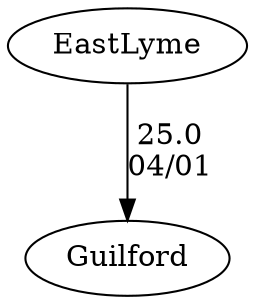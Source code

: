 digraph boys2eightsEastLyme {Guilford [URL="boys2eightsEastLymeGuilford.html"];EastLyme [URL="boys2eightsEastLymeEastLyme.html"];EastLyme -> Guilford[label="25.0
04/01", weight="75", tooltip="NEIRA Boys & Girls Eights,Guilford High School vs East Lyme High School			
Distance: 1400m Conditions: Tailwind increasing in intensity as the races progressed. Rain throughout. Race Order GN4, G1V, B1V, BN8, G2V Comments: All floating starts. Races are not comparable. Novice races were about 150m shorter. In the Girls 2nd Varsity race, Guilford's steering wire snapped at 900m. They finished with no steering. East Lyme was ahead by open water when it snapped. Thank you East Lyme for a great day of racing
None", URL="http://www.row2k.com/results/resultspage.cfm?UID=576D40DCF411E79F5B1071832A056F2F&cat=5", random="random"]}